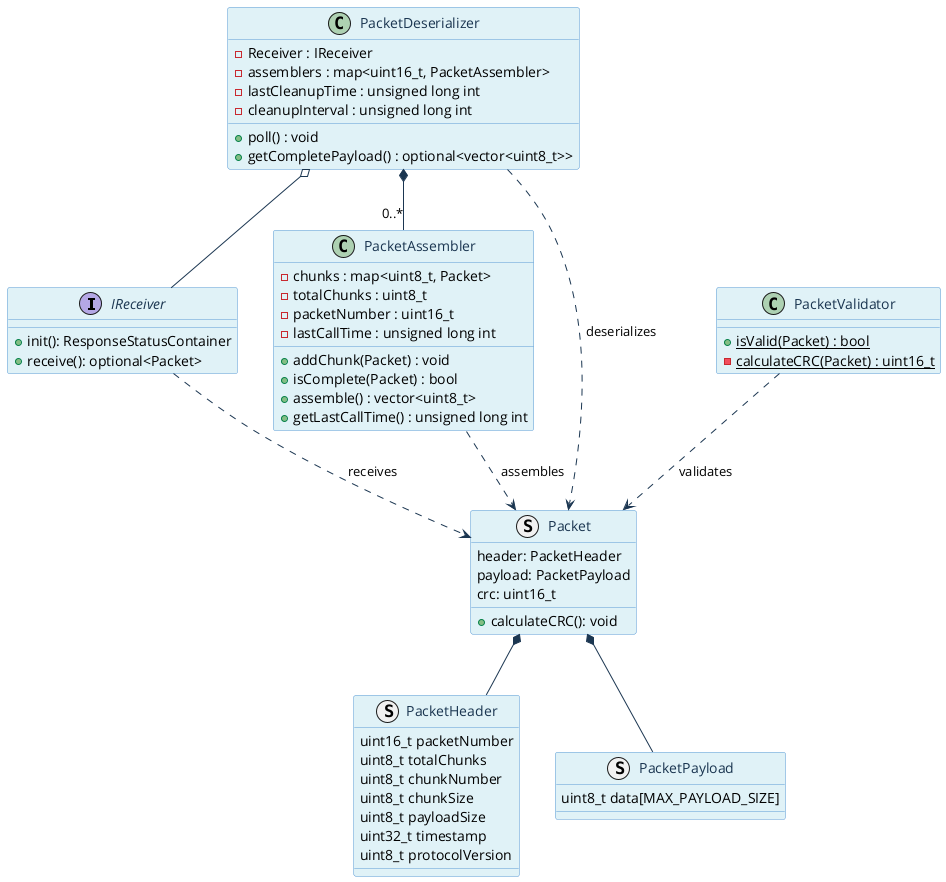 @startuml ground-station

skinparam DefaultFontName Open Sans
skinparam DefaultFontStyle bold

skinparam ArrowColor #1b3651
skinparam FontColor #1b3651

skinparam class {
    BackgroundColor #E0F2F7
    BorderColor #5B9BD5
    FontColor #1b3651
}

interface IReceiver {
    + init(): ResponseStatusContainer
    + receive(): optional<Packet>
}

class PacketAssembler{
    +addChunk(Packet) : void
    +isComplete(Packet) : bool
    +assemble() : vector<uint8_t>
    +getLastCallTime() : unsigned long int
    - chunks : map<uint8_t, Packet>
    - totalChunks : uint8_t
    - packetNumber : uint16_t
    - lastCallTime : unsigned long int
}
class PacketDeserializer{
    +poll() : void
    +getCompletePayload() : optional<vector<uint8_t>>
    - Receiver : IReceiver
    - assemblers : map<uint16_t, PacketAssembler>
    - lastCleanupTime : unsigned long int
    - cleanupInterval : unsigned long int
}
class PacketValidator { 
    + {static} isValid(Packet) : bool
    - {static} calculateCRC(Packet) : uint16_t
}

struct PacketHeader {
    uint16_t packetNumber
    uint8_t totalChunks
    uint8_t chunkNumber
    uint8_t chunkSize
    uint8_t payloadSize
    uint32_t timestamp
    uint8_t protocolVersion
}

struct PacketPayload {
    uint8_t data[MAX_PAYLOAD_SIZE]
}

struct Packet {
    header: PacketHeader
    payload: PacketPayload
    crc: uint16_t
    + calculateCRC(): void
}

' Relazioni migliorate
Packet *-- PacketHeader
Packet *-- PacketPayload
PacketDeserializer *-- "0..*" PacketAssembler
PacketDeserializer o-- IReceiver

' Dipendenze (possono rimanere come sono o essere implicite)
IReceiver ..> Packet : " receives"
PacketAssembler ..> Packet : " assembles"
PacketDeserializer ..> Packet : " deserializes"
PacketValidator ..> Packet : " validates"
@enduml